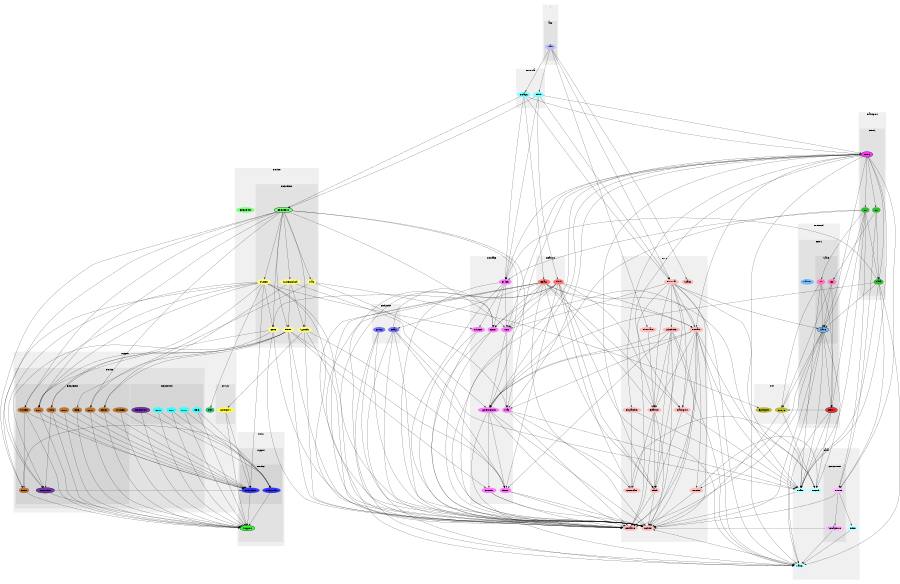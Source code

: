 digraph G {
size="6,4";
ratio="fill";
subgraph cluster_0 {
label=".";
color="#0000000F";
style="filled";
subgraph cluster_1 {
label="app";
color="#0000000F";
style="filled";
u0[label="Main",style="filled",fillcolor="#bbbbff",penwidth="0"];

}

}
subgraph cluster_2 {
label="Core";
color="#0000000F";
style="filled";
u3[label="Include",style="filled",fillcolor="#ffbbbb",penwidth="0"];
u4[label="Scheduler",style="filled",fillcolor="#ffbbbb",penwidth="0"];
u5[label="Firmware",style="filled",fillcolor="#ffbbbb",penwidth="0"];
u6[label="Initialize",style="filled",fillcolor="#ffbbbb",penwidth="0"];
u7[label="Transport",style="filled",fillcolor="#ffbbbb",penwidth="0"];
u8[label="Formula",style="filled",fillcolor="#ffbbbb",penwidth="0"];
u9[label="Domain",style="filled",fillcolor="#ffbbbb",penwidth="0"];
u10[label="Version",style="filled",fillcolor="#ffbbbb",penwidth="0"];
u11[label="Controller",style="filled",fillcolor="#ffbbbb",penwidth="0"];
u12[label="Task",style="filled",fillcolor="#ffbbbb",penwidth="0"];
u13[label="Dispatcher",style="filled",fillcolor="#ffbbbb",penwidth="0"];
u14[label="Feature",style="filled",fillcolor="#ffbbbb",penwidth="0"];
u15[label="Shake",style="filled",fillcolor="#ffbbbb",penwidth="0"];

}
subgraph cluster_3 {
label="Data";
color="#0000000F";
style="filled";
u16[label="Record",style="filled",fillcolor="#bbffff",penwidth="0"];
u17[label="Buffer",style="filled",fillcolor="#bbffff",penwidth="0"];
u18[label="Value",style="filled",fillcolor="#bbffff",penwidth="0"];
u19[label="Index",style="filled",fillcolor="#bbffff",penwidth="0"];
subgraph cluster_4 {
label="Concurrent";
color="#0000000F";
style="filled";
u20[label="Queue",style="filled",fillcolor="#ffbbff",penwidth="0"];
u21[label="Semaphore",style="filled",fillcolor="#ffbbff",penwidth="0"];

}

}
subgraph cluster_5 {
label="Device";
color="#0000000F";
style="filled";
u22[label="GD32F4xx",style="filled",fillcolor="#77ff77",penwidth="0"];
subgraph cluster_6 {
label="GD32F3x0";
color="#0000000F";
style="filled";
u29[label="GD32F3x0",style="filled,bold",fillcolor="#77ff77"];
u23[label="GPIO",style="filled",fillcolor="#ffff77",penwidth="0"];
u24[label="Mac",style="filled",fillcolor="#ffff77",penwidth="0"];
u25[label="SysTick",style="filled",fillcolor="#ffff77",penwidth="0"];
u26[label="SystemClock",style="filled",fillcolor="#ffff77",penwidth="0"];
u27[label="USART",style="filled",fillcolor="#ffff77",penwidth="0"];
u28[label="Timer",style="filled",fillcolor="#ffff77",penwidth="0"];

}

}
subgraph cluster_7 {
label="Endpoint";
color="#0000000F";
style="filled";
u30[label="Group",style="filled",fillcolor="#7777ff",penwidth="0"];
u31[label="Relay",style="filled",fillcolor="#7777ff",penwidth="0"];

}
subgraph cluster_8 {
label="Feature";
color="#0000000F";
style="filled";
u32[label="Relays",style="filled",fillcolor="#ff7777",penwidth="0"];
u33[label="Blink",style="filled",fillcolor="#ff7777",penwidth="0"];

}
subgraph cluster_9 {
label="Formula";
color="#0000000F";
style="filled";
u1[label="Relay6",style="filled",fillcolor="#77ffff",penwidth="0"];
u2[label="Blink",style="filled",fillcolor="#77ffff",penwidth="0"];

}
subgraph cluster_10 {
label="Interface";
color="#0000000F";
style="filled";
u34[label="MCU",style="filled",fillcolor="#ff77ff",penwidth="0"];
u35[label="GPIO",style="filled",fillcolor="#ff77ff",penwidth="0"];
u36[label="Mac",style="filled",fillcolor="#ff77ff",penwidth="0"];
u37[label="Counter",style="filled",fillcolor="#ff77ff",penwidth="0"];
u38[label="RS485",style="filled",fillcolor="#ff77ff",penwidth="0"];
u39[label="SystemClock",style="filled",fillcolor="#ff77ff",penwidth="0"];
u40[label="USART",style="filled",fillcolor="#ff77ff",penwidth="0"];
u41[label="Timer",style="filled",fillcolor="#ff77ff",penwidth="0"];

}
subgraph cluster_11 {
label="Ivory";
color="#0000000F";
style="filled";
subgraph cluster_12 {
label="Support";
color="#0000000F";
style="filled";
u44[label="Support",style="filled,bold",fillcolor="#33ff33"];
subgraph cluster_13 {
label="Device";
color="#0000000F";
style="filled";
u42[label="GD32F4xx",style="filled",fillcolor="#3333ff",penwidth="0"];
u43[label="GD32F3x0",style="filled",fillcolor="#3333ff",penwidth="0"];

}

}

}
subgraph cluster_14 {
label="Protocol";
color="#0000000F";
style="filled";
subgraph cluster_15 {
label="RBUS";
color="#0000000F";
style="filled";
u49[label="RBUS",style="filled,bold",fillcolor="#ff3333"];
u46[label="Master",style="filled",fillcolor="#77bbff",penwidth="0"];
subgraph cluster_16 {
label="Slave";
color="#0000000F";
style="filled";
u45[label="Slave",style="filled,bold",fillcolor="#77bbff"];
u47[label="Tx",style="filled",fillcolor="#ff77bb",penwidth="0"];
u48[label="Rx",style="filled",fillcolor="#ff77bb",penwidth="0"];

}

}

}
subgraph cluster_17 {
label="Support";
color="#0000000F";
style="filled";
u66[label="Util",style="filled",fillcolor="#33bb77",penwidth="0"];
subgraph cluster_18 {
label="CMSIS";
color="#0000000F";
style="filled";
u50[label="CoreCM4",style="filled",fillcolor="#ffff33",penwidth="0"];

}
subgraph cluster_19 {
label="Device";
color="#0000000F";
style="filled";
subgraph cluster_20 {
label="GD32F3x0";
color="#0000000F";
style="filled";
u65[label="GD32F3x0",style="filled,bold",fillcolor="#7733bb"];
u56[label="GPIO",style="filled",fillcolor="#bb7733",penwidth="0"];
u57[label="SYSCFG",style="filled",fillcolor="#bb7733",penwidth="0"];
u58[label="RCU",style="filled",fillcolor="#bb7733",penwidth="0"];
u59[label="EXTI",style="filled",fillcolor="#bb7733",penwidth="0"];
u60[label="Misc",style="filled",fillcolor="#bb7733",penwidth="0"];
u61[label="DMA",style="filled",fillcolor="#bb7733",penwidth="0"];
u62[label="USART",style="filled",fillcolor="#bb7733",penwidth="0"];
u63[label="Timer",style="filled",fillcolor="#bb7733",penwidth="0"];
u64[label="DBG",style="filled",fillcolor="#bb7733",penwidth="0"];

}
subgraph cluster_21 {
label="GD32F4xx";
color="#0000000F";
style="filled";
u51[label="GD32F4xx",style="filled,bold",fillcolor="#7733bb"];
u52[label="GPIO",style="filled",fillcolor="#33ffff",penwidth="0"];
u53[label="RCU",style="filled",fillcolor="#33ffff",penwidth="0"];
u54[label="DMA",style="filled",fillcolor="#33ffff",penwidth="0"];
u55[label="DBG",style="filled",fillcolor="#33ffff",penwidth="0"];

}

}

}
subgraph cluster_22 {
label="Transport";
color="#0000000F";
style="filled";
subgraph cluster_23 {
label="RBUS";
color="#0000000F";
style="filled";
u70[label="RBUS",style="filled,bold",fillcolor="#ff33ff"];
u67[label="Data",style="filled",fillcolor="#33bb33",penwidth="0"];
u68[label="Tx",style="filled",fillcolor="#33bb33",penwidth="0"];
u69[label="Rx",style="filled",fillcolor="#33bb33",penwidth="0"];

}

}
subgraph cluster_24 {
label="Util";
color="#0000000F";
style="filled";
u71[label="ByteSplit",style="filled",fillcolor="#bbbb33",penwidth="0"];
u72[label="CRC16",style="filled",fillcolor="#bbbb33",penwidth="0"];

}
u0 -> u1;
u0 -> u2;
u0 -> u5;
u0 -> u8;
u0 -> u15;
u1 -> u8;
u1 -> u29;
u1 -> u32;
u1 -> u38;
u1 -> u70;
u2 -> u8;
u2 -> u29;
u2 -> u33;
u2 -> u38;
u2 -> u70;
u4 -> u3;
u4 -> u6;
u4 -> u12;
u4 -> u14;
u4 -> u18;
u4 -> u39;
u4 -> u41;
u5 -> u14;
u7 -> u12;
u7 -> u17;
u8 -> u3;
u8 -> u4;
u8 -> u6;
u8 -> u7;
u8 -> u9;
u8 -> u12;
u8 -> u14;
u8 -> u16;
u8 -> u18;
u8 -> u34;
u8 -> u45;
u9 -> u3;
u9 -> u6;
u9 -> u7;
u9 -> u10;
u9 -> u14;
u9 -> u16;
u9 -> u17;
u9 -> u18;
u9 -> u34;
u9 -> u36;
u9 -> u39;
u10 -> u3;
u10 -> u16;
u11 -> u17;
u12 -> u3;
u12 -> u6;
u13 -> u11;
u13 -> u17;
u14 -> u3;
u14 -> u6;
u14 -> u11;
u14 -> u12;
u17 -> u3;
u18 -> u3;
u19 -> u18;
u20 -> u3;
u20 -> u19;
u20 -> u21;
u21 -> u3;
u21 -> u18;
u23 -> u3;
u23 -> u6;
u23 -> u35;
u23 -> u56;
u23 -> u58;
u24 -> u36;
u24 -> u64;
u24 -> u71;
u25 -> u3;
u25 -> u6;
u25 -> u41;
u25 -> u50;
u26 -> u25;
u26 -> u28;
u26 -> u39;
u26 -> u63;
u27 -> u3;
u27 -> u6;
u27 -> u23;
u27 -> u40;
u27 -> u43;
u27 -> u58;
u27 -> u60;
u27 -> u61;
u27 -> u62;
u27 -> u65;
u27 -> u66;
u28 -> u3;
u28 -> u6;
u28 -> u37;
u28 -> u41;
u28 -> u58;
u28 -> u60;
u28 -> u63;
u28 -> u65;
u29 -> u23;
u29 -> u24;
u29 -> u25;
u29 -> u26;
u29 -> u27;
u29 -> u28;
u29 -> u34;
u29 -> u36;
u29 -> u39;
u29 -> u56;
u29 -> u58;
u29 -> u61;
u29 -> u62;
u29 -> u65;
u30 -> u3;
u30 -> u6;
u30 -> u18;
u31 -> u3;
u31 -> u6;
u31 -> u17;
u31 -> u18;
u31 -> u35;
u31 -> u41;
u32 -> u3;
u32 -> u6;
u32 -> u7;
u32 -> u9;
u32 -> u11;
u32 -> u12;
u32 -> u14;
u32 -> u17;
u32 -> u18;
u32 -> u31;
u32 -> u34;
u32 -> u35;
u33 -> u3;
u33 -> u6;
u33 -> u9;
u33 -> u11;
u33 -> u12;
u33 -> u14;
u33 -> u18;
u33 -> u34;
u33 -> u35;
u33 -> u41;
u34 -> u36;
u34 -> u39;
u35 -> u3;
u35 -> u6;
u36 -> u3;
u36 -> u6;
u36 -> u17;
u37 -> u3;
u37 -> u6;
u38 -> u3;
u38 -> u6;
u38 -> u34;
u38 -> u35;
u38 -> u40;
u39 -> u3;
u39 -> u6;
u39 -> u18;
u39 -> u37;
u39 -> u41;
u40 -> u3;
u40 -> u6;
u41 -> u3;
u41 -> u6;
u42 -> u44;
u43 -> u44;
u45 -> u3;
u45 -> u6;
u45 -> u10;
u45 -> u16;
u45 -> u17;
u45 -> u18;
u45 -> u49;
u45 -> u72;
u47 -> u17;
u47 -> u45;
u47 -> u49;
u47 -> u72;
u48 -> u45;
u48 -> u49;
u48 -> u72;
u49 -> u16;
u49 -> u17;
u49 -> u18;
u49 -> u72;
u50 -> u43;
u50 -> u44;
u51 -> u42;
u51 -> u44;
u52 -> u42;
u52 -> u44;
u53 -> u42;
u53 -> u44;
u54 -> u42;
u54 -> u44;
u55 -> u42;
u55 -> u44;
u56 -> u43;
u56 -> u44;
u57 -> u43;
u57 -> u44;
u58 -> u43;
u58 -> u44;
u59 -> u43;
u59 -> u44;
u60 -> u43;
u60 -> u44;
u60 -> u65;
u61 -> u43;
u61 -> u44;
u62 -> u43;
u62 -> u44;
u62 -> u61;
u63 -> u43;
u63 -> u44;
u64 -> u43;
u64 -> u44;
u65 -> u43;
u65 -> u44;
u67 -> u17;
u67 -> u18;
u67 -> u20;
u67 -> u38;
u67 -> u39;
u67 -> u45;
u68 -> u17;
u68 -> u20;
u68 -> u38;
u68 -> u39;
u68 -> u45;
u68 -> u47;
u68 -> u49;
u68 -> u67;
u69 -> u20;
u69 -> u48;
u69 -> u67;
u70 -> u3;
u70 -> u6;
u70 -> u7;
u70 -> u9;
u70 -> u12;
u70 -> u13;
u70 -> u17;
u70 -> u18;
u70 -> u20;
u70 -> u34;
u70 -> u36;
u70 -> u38;
u70 -> u39;
u70 -> u45;
u70 -> u67;
u70 -> u68;
u70 -> u69;
u72 -> u3;
u72 -> u16;

}
